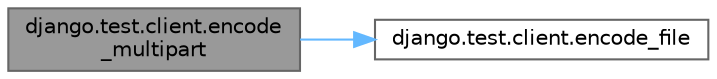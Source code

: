 digraph "django.test.client.encode_multipart"
{
 // LATEX_PDF_SIZE
  bgcolor="transparent";
  edge [fontname=Helvetica,fontsize=10,labelfontname=Helvetica,labelfontsize=10];
  node [fontname=Helvetica,fontsize=10,shape=box,height=0.2,width=0.4];
  rankdir="LR";
  Node1 [id="Node000001",label="django.test.client.encode\l_multipart",height=0.2,width=0.4,color="gray40", fillcolor="grey60", style="filled", fontcolor="black",tooltip=" "];
  Node1 -> Node2 [id="edge1_Node000001_Node000002",color="steelblue1",style="solid",tooltip=" "];
  Node2 [id="Node000002",label="django.test.client.encode_file",height=0.2,width=0.4,color="grey40", fillcolor="white", style="filled",URL="$namespacedjango_1_1test_1_1client.html#ad52a4b4d0c31b4eb2e82748cdaa40d5e",tooltip=" "];
}
